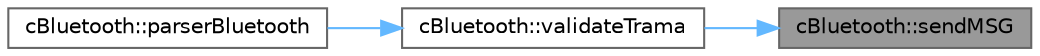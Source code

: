 digraph "cBluetooth::sendMSG"
{
 // LATEX_PDF_SIZE
  bgcolor="transparent";
  edge [fontname=Helvetica,fontsize=10,labelfontname=Helvetica,labelfontsize=10];
  node [fontname=Helvetica,fontsize=10,shape=box,height=0.2,width=0.4];
  rankdir="RL";
  Node1 [label="cBluetooth::sendMSG",height=0.2,width=0.4,color="gray40", fillcolor="grey60", style="filled", fontcolor="black",tooltip="Send a msg by bluetooth."];
  Node1 -> Node2 [dir="back",color="steelblue1",style="solid"];
  Node2 [label="cBluetooth::validateTrama",height=0.2,width=0.4,color="grey40", fillcolor="white", style="filled",URL="$classc_bluetooth.html#a2112e56e97546e97a0a8242739bd9e0d",tooltip="This function validate and parser de packet receive from the bluetooth."];
  Node2 -> Node3 [dir="back",color="steelblue1",style="solid"];
  Node3 [label="cBluetooth::parserBluetooth",height=0.2,width=0.4,color="grey40", fillcolor="white", style="filled",URL="$classc_bluetooth.html#a2752043ed71190bb3301effaaabbac49",tooltip="Do the parse to the bluetooth trama Receive a buffer of char with is length."];
}
